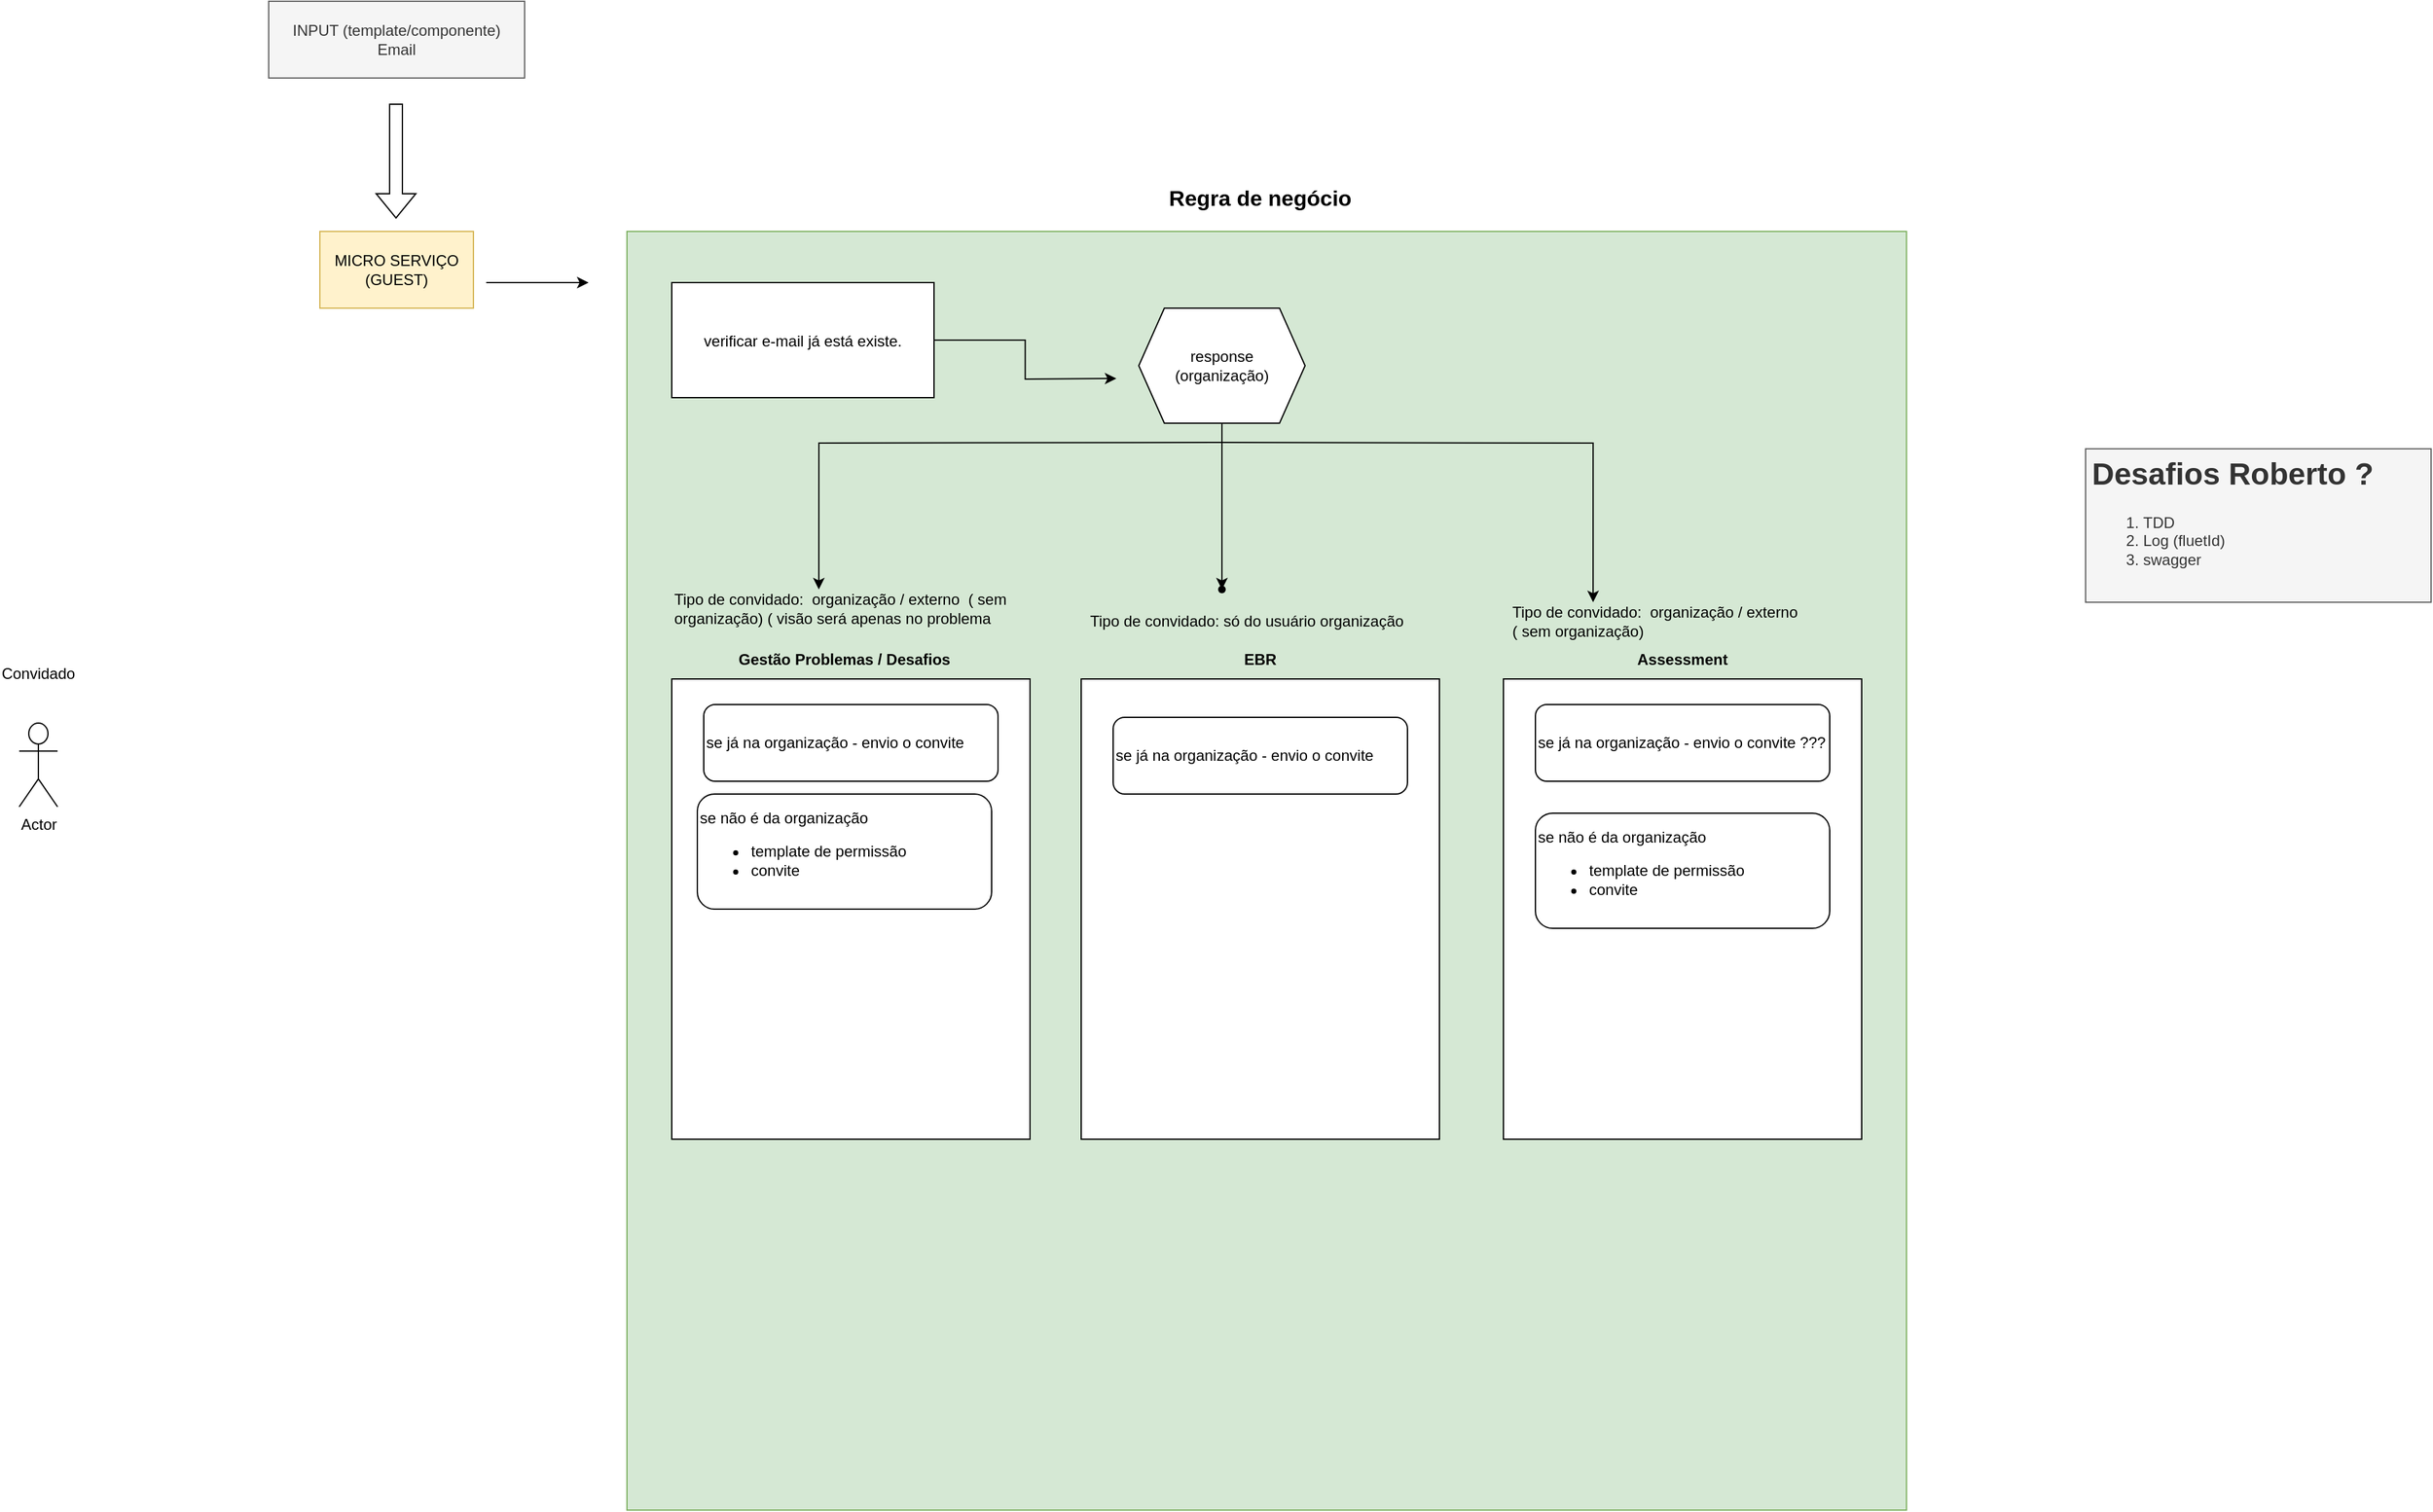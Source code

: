 <mxfile version="20.3.0" type="github"><diagram id="Jk7AZl6vccG_B4ZlhK9X" name="CONVITE"><mxGraphModel dx="1426" dy="1914" grid="1" gridSize="10" guides="1" tooltips="1" connect="1" arrows="1" fold="1" page="1" pageScale="1" pageWidth="827" pageHeight="1169" math="0" shadow="0"><root><mxCell id="0"/><mxCell id="1" parent="0"/><mxCell id="lktzDwTDioNvUzyb78ms-5" value="" style="group" parent="1" vertex="1" connectable="0"><mxGeometry x="30" y="170" width="60" height="120" as="geometry"/></mxCell><mxCell id="lktzDwTDioNvUzyb78ms-1" value="Actor" style="shape=umlActor;verticalLabelPosition=bottom;verticalAlign=top;html=1;outlineConnect=0;" parent="lktzDwTDioNvUzyb78ms-5" vertex="1"><mxGeometry x="15" y="54.545" width="30" height="65.455" as="geometry"/></mxCell><mxCell id="lktzDwTDioNvUzyb78ms-4" value="Convidado" style="text;html=1;strokeColor=none;fillColor=none;align=center;verticalAlign=middle;whiteSpace=wrap;rounded=0;" parent="lktzDwTDioNvUzyb78ms-5" vertex="1"><mxGeometry width="60" height="32.727" as="geometry"/></mxCell><mxCell id="lktzDwTDioNvUzyb78ms-6" value="MICRO SERVIÇO (GUEST)" style="rounded=0;whiteSpace=wrap;html=1;fillColor=#fff2cc;strokeColor=#d6b656;" parent="1" vertex="1"><mxGeometry x="280" y="-160" width="120" height="60" as="geometry"/></mxCell><mxCell id="lktzDwTDioNvUzyb78ms-7" value="" style="shape=flexArrow;endArrow=classic;html=1;rounded=0;" parent="1" edge="1"><mxGeometry width="50" height="50" relative="1" as="geometry"><mxPoint x="339.5" y="-260" as="sourcePoint"/><mxPoint x="339.5" y="-170" as="targetPoint"/></mxGeometry></mxCell><mxCell id="lktzDwTDioNvUzyb78ms-9" value="INPUT (template/componente)&lt;br&gt;Email" style="rounded=0;whiteSpace=wrap;html=1;fillColor=#f5f5f5;fontColor=#333333;strokeColor=#666666;" parent="1" vertex="1"><mxGeometry x="240" y="-340" width="200" height="60" as="geometry"/></mxCell><mxCell id="lktzDwTDioNvUzyb78ms-10" value="" style="endArrow=classic;html=1;rounded=0;" parent="1" edge="1"><mxGeometry width="50" height="50" relative="1" as="geometry"><mxPoint x="410" y="-120" as="sourcePoint"/><mxPoint x="490" y="-120" as="targetPoint"/></mxGeometry></mxCell><mxCell id="lktzDwTDioNvUzyb78ms-11" value="" style="whiteSpace=wrap;html=1;aspect=fixed;fillColor=#d5e8d4;strokeColor=#82b366;" parent="1" vertex="1"><mxGeometry x="520" y="-160" width="1000" height="1000" as="geometry"/></mxCell><mxCell id="lktzDwTDioNvUzyb78ms-12" value="" style="rounded=0;whiteSpace=wrap;html=1;" parent="1" vertex="1"><mxGeometry x="555" y="190" width="280" height="360" as="geometry"/></mxCell><mxCell id="lktzDwTDioNvUzyb78ms-14" value="Gestão Problemas / Desafios" style="text;html=1;strokeColor=none;fillColor=none;align=center;verticalAlign=middle;whiteSpace=wrap;rounded=0;fontStyle=1" parent="1" vertex="1"><mxGeometry x="585" y="160" width="210" height="30" as="geometry"/></mxCell><mxCell id="lktzDwTDioNvUzyb78ms-15" value="" style="rounded=0;whiteSpace=wrap;html=1;" parent="1" vertex="1"><mxGeometry x="875" y="190" width="280" height="360" as="geometry"/></mxCell><mxCell id="lktzDwTDioNvUzyb78ms-16" value="EBR" style="text;html=1;strokeColor=none;fillColor=none;align=center;verticalAlign=middle;whiteSpace=wrap;rounded=0;fontStyle=1" parent="1" vertex="1"><mxGeometry x="910" y="160" width="210" height="30" as="geometry"/></mxCell><mxCell id="lktzDwTDioNvUzyb78ms-17" value="" style="rounded=0;whiteSpace=wrap;html=1;" parent="1" vertex="1"><mxGeometry x="1205" y="190" width="280" height="360" as="geometry"/></mxCell><mxCell id="lktzDwTDioNvUzyb78ms-18" value="Assessment" style="text;html=1;strokeColor=none;fillColor=none;align=center;verticalAlign=middle;whiteSpace=wrap;rounded=0;fontStyle=1" parent="1" vertex="1"><mxGeometry x="1240" y="160" width="210" height="30" as="geometry"/></mxCell><mxCell id="lktzDwTDioNvUzyb78ms-19" value="Regra de negócio" style="text;html=1;strokeColor=none;fillColor=none;align=center;verticalAlign=middle;whiteSpace=wrap;rounded=0;fontSize=17;fontStyle=1" parent="1" vertex="1"><mxGeometry x="880" y="-200" width="270" height="30" as="geometry"/></mxCell><mxCell id="lktzDwTDioNvUzyb78ms-23" value="" style="edgeStyle=orthogonalEdgeStyle;rounded=0;orthogonalLoop=1;jettySize=auto;html=1;fontSize=12;" parent="1" source="lktzDwTDioNvUzyb78ms-20" edge="1"><mxGeometry relative="1" as="geometry"><mxPoint x="902.5" y="-45" as="targetPoint"/></mxGeometry></mxCell><mxCell id="lktzDwTDioNvUzyb78ms-20" value="&lt;font style=&quot;font-size: 12px;&quot;&gt;verificar e-mail já está existe.&lt;/font&gt;" style="rounded=0;whiteSpace=wrap;html=1;fontSize=17;" parent="1" vertex="1"><mxGeometry x="555" y="-120" width="205" height="90" as="geometry"/></mxCell><mxCell id="lktzDwTDioNvUzyb78ms-34" value="" style="edgeStyle=orthogonalEdgeStyle;rounded=0;orthogonalLoop=1;jettySize=auto;html=1;fontSize=12;" parent="1" source="lktzDwTDioNvUzyb78ms-26" target="lktzDwTDioNvUzyb78ms-33" edge="1"><mxGeometry relative="1" as="geometry"><Array as="points"><mxPoint x="985" y="115"/></Array></mxGeometry></mxCell><mxCell id="lktzDwTDioNvUzyb78ms-26" value="response&lt;br&gt;(organização)" style="shape=hexagon;perimeter=hexagonPerimeter2;whiteSpace=wrap;html=1;fixedSize=1;fontSize=12;" parent="1" vertex="1"><mxGeometry x="920" y="-100" width="130" height="90" as="geometry"/></mxCell><mxCell id="lktzDwTDioNvUzyb78ms-27" value="Tipo de convidado:&amp;nbsp; organização / externo&amp;nbsp; ( sem organização)" style="text;html=1;strokeColor=none;fillColor=none;align=left;verticalAlign=middle;whiteSpace=wrap;rounded=0;fontSize=12;" parent="1" vertex="1"><mxGeometry x="1210" y="130" width="230" height="30" as="geometry"/></mxCell><mxCell id="lktzDwTDioNvUzyb78ms-28" value="Tipo de convidado:&amp;nbsp;só do usuário organização" style="text;html=1;strokeColor=none;fillColor=none;align=left;verticalAlign=middle;whiteSpace=wrap;rounded=0;fontSize=12;" parent="1" vertex="1"><mxGeometry x="880" y="130" width="250" height="30" as="geometry"/></mxCell><mxCell id="lktzDwTDioNvUzyb78ms-30" value="Tipo de convidado:&amp;nbsp; organização / externo&amp;nbsp; ( sem organização) ( visão será apenas no problema" style="text;html=1;strokeColor=none;fillColor=none;align=left;verticalAlign=middle;whiteSpace=wrap;rounded=0;fontSize=12;" parent="1" vertex="1"><mxGeometry x="555" y="120" width="275" height="30" as="geometry"/></mxCell><mxCell id="lktzDwTDioNvUzyb78ms-33" value="" style="shape=waypoint;sketch=0;size=6;pointerEvents=1;points=[];fillColor=default;resizable=0;rotatable=0;perimeter=centerPerimeter;snapToPoint=1;" parent="1" vertex="1"><mxGeometry x="965" y="100" width="40" height="40" as="geometry"/></mxCell><mxCell id="lktzDwTDioNvUzyb78ms-35" value="" style="edgeStyle=orthogonalEdgeStyle;rounded=0;orthogonalLoop=1;jettySize=auto;html=1;fontSize=12;entryX=0.283;entryY=0;entryDx=0;entryDy=0;entryPerimeter=0;" parent="1" target="lktzDwTDioNvUzyb78ms-27" edge="1"><mxGeometry relative="1" as="geometry"><mxPoint x="980" y="5" as="sourcePoint"/><mxPoint x="990" y="125" as="targetPoint"/></mxGeometry></mxCell><mxCell id="lktzDwTDioNvUzyb78ms-36" value="" style="edgeStyle=orthogonalEdgeStyle;rounded=0;orthogonalLoop=1;jettySize=auto;html=1;fontSize=12;entryX=0.418;entryY=0;entryDx=0;entryDy=0;entryPerimeter=0;" parent="1" target="lktzDwTDioNvUzyb78ms-30" edge="1"><mxGeometry relative="1" as="geometry"><mxPoint x="980" y="5" as="sourcePoint"/><mxPoint x="990" y="125" as="targetPoint"/></mxGeometry></mxCell><mxCell id="lktzDwTDioNvUzyb78ms-37" value="se já na organização - envio o convite" style="rounded=1;whiteSpace=wrap;html=1;fontSize=12;align=left;" parent="1" vertex="1"><mxGeometry x="580" y="210" width="230" height="60" as="geometry"/></mxCell><mxCell id="lktzDwTDioNvUzyb78ms-38" value="se não é da organização&amp;nbsp;&lt;br&gt;&lt;ul&gt;&lt;li&gt;template de permissão&amp;nbsp;&lt;/li&gt;&lt;li&gt;convite&amp;nbsp;&lt;/li&gt;&lt;/ul&gt;" style="rounded=1;whiteSpace=wrap;html=1;fontSize=12;verticalAlign=middle;align=left;" parent="1" vertex="1"><mxGeometry x="575" y="280" width="230" height="90" as="geometry"/></mxCell><mxCell id="lktzDwTDioNvUzyb78ms-39" value="se já na organização - envio o convite" style="rounded=1;whiteSpace=wrap;html=1;fontSize=12;align=left;" parent="1" vertex="1"><mxGeometry x="900" y="220" width="230" height="60" as="geometry"/></mxCell><mxCell id="lktzDwTDioNvUzyb78ms-40" value="se não é da organização&amp;nbsp;&lt;br&gt;&lt;ul&gt;&lt;li&gt;template de permissão&amp;nbsp;&lt;/li&gt;&lt;li&gt;convite&amp;nbsp;&lt;/li&gt;&lt;/ul&gt;" style="rounded=1;whiteSpace=wrap;html=1;fontSize=12;verticalAlign=middle;align=left;" parent="1" vertex="1"><mxGeometry x="1230" y="295" width="230" height="90" as="geometry"/></mxCell><mxCell id="lktzDwTDioNvUzyb78ms-41" value="se já na organização - envio o convite ???" style="rounded=1;whiteSpace=wrap;html=1;fontSize=12;align=left;" parent="1" vertex="1"><mxGeometry x="1230" y="210" width="230" height="60" as="geometry"/></mxCell><mxCell id="lktzDwTDioNvUzyb78ms-43" value="&lt;h1&gt;Desafios Roberto ?&lt;/h1&gt;&lt;p&gt;&lt;/p&gt;&lt;ol&gt;&lt;li&gt;TDD&lt;/li&gt;&lt;li&gt;Log (fluetId)&lt;/li&gt;&lt;li&gt;swagger&lt;/li&gt;&lt;/ol&gt;&lt;p&gt;&lt;/p&gt;" style="text;html=1;strokeColor=#666666;fillColor=#f5f5f5;spacing=5;spacingTop=-20;whiteSpace=wrap;overflow=hidden;rounded=0;fontSize=12;fontColor=#333333;" parent="1" vertex="1"><mxGeometry x="1660" y="10" width="270" height="120" as="geometry"/></mxCell></root></mxGraphModel></diagram></mxfile>